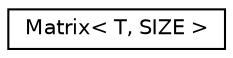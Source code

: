 digraph "Graphical Class Hierarchy"
{
  edge [fontname="Helvetica",fontsize="10",labelfontname="Helvetica",labelfontsize="10"];
  node [fontname="Helvetica",fontsize="10",shape=record];
  rankdir="LR";
  Node0 [label="Matrix\< T, SIZE \>",height=0.2,width=0.4,color="black", fillcolor="white", style="filled",URL="$class_matrix.html"];
}
